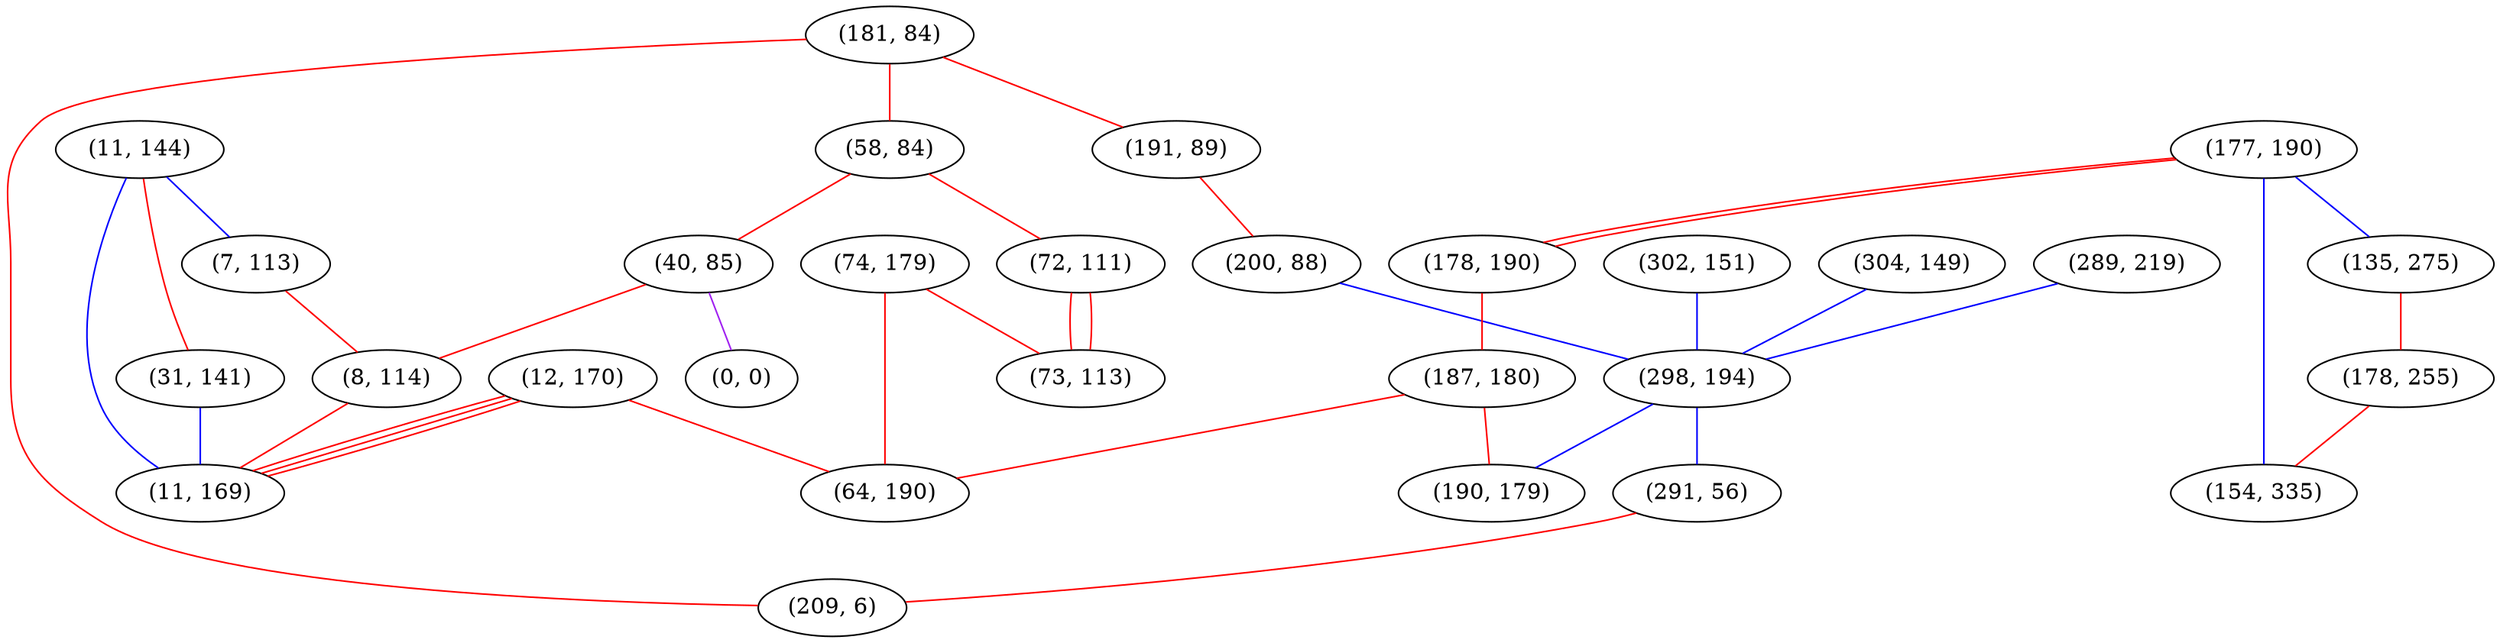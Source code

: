 graph "" {
"(11, 144)";
"(181, 84)";
"(58, 84)";
"(40, 85)";
"(7, 113)";
"(31, 141)";
"(191, 89)";
"(200, 88)";
"(177, 190)";
"(74, 179)";
"(135, 275)";
"(304, 149)";
"(178, 255)";
"(154, 335)";
"(0, 0)";
"(289, 219)";
"(8, 114)";
"(12, 170)";
"(178, 190)";
"(302, 151)";
"(187, 180)";
"(72, 111)";
"(298, 194)";
"(291, 56)";
"(209, 6)";
"(11, 169)";
"(190, 179)";
"(64, 190)";
"(73, 113)";
"(11, 144)" -- "(11, 169)"  [color=blue, key=0, weight=3];
"(11, 144)" -- "(31, 141)"  [color=red, key=0, weight=1];
"(11, 144)" -- "(7, 113)"  [color=blue, key=0, weight=3];
"(181, 84)" -- "(209, 6)"  [color=red, key=0, weight=1];
"(181, 84)" -- "(58, 84)"  [color=red, key=0, weight=1];
"(181, 84)" -- "(191, 89)"  [color=red, key=0, weight=1];
"(58, 84)" -- "(40, 85)"  [color=red, key=0, weight=1];
"(58, 84)" -- "(72, 111)"  [color=red, key=0, weight=1];
"(40, 85)" -- "(0, 0)"  [color=purple, key=0, weight=4];
"(40, 85)" -- "(8, 114)"  [color=red, key=0, weight=1];
"(7, 113)" -- "(8, 114)"  [color=red, key=0, weight=1];
"(31, 141)" -- "(11, 169)"  [color=blue, key=0, weight=3];
"(191, 89)" -- "(200, 88)"  [color=red, key=0, weight=1];
"(200, 88)" -- "(298, 194)"  [color=blue, key=0, weight=3];
"(177, 190)" -- "(154, 335)"  [color=blue, key=0, weight=3];
"(177, 190)" -- "(135, 275)"  [color=blue, key=0, weight=3];
"(177, 190)" -- "(178, 190)"  [color=red, key=0, weight=1];
"(177, 190)" -- "(178, 190)"  [color=red, key=1, weight=1];
"(74, 179)" -- "(64, 190)"  [color=red, key=0, weight=1];
"(74, 179)" -- "(73, 113)"  [color=red, key=0, weight=1];
"(135, 275)" -- "(178, 255)"  [color=red, key=0, weight=1];
"(304, 149)" -- "(298, 194)"  [color=blue, key=0, weight=3];
"(178, 255)" -- "(154, 335)"  [color=red, key=0, weight=1];
"(289, 219)" -- "(298, 194)"  [color=blue, key=0, weight=3];
"(8, 114)" -- "(11, 169)"  [color=red, key=0, weight=1];
"(12, 170)" -- "(64, 190)"  [color=red, key=0, weight=1];
"(12, 170)" -- "(11, 169)"  [color=red, key=0, weight=1];
"(12, 170)" -- "(11, 169)"  [color=red, key=1, weight=1];
"(12, 170)" -- "(11, 169)"  [color=red, key=2, weight=1];
"(178, 190)" -- "(187, 180)"  [color=red, key=0, weight=1];
"(302, 151)" -- "(298, 194)"  [color=blue, key=0, weight=3];
"(187, 180)" -- "(190, 179)"  [color=red, key=0, weight=1];
"(187, 180)" -- "(64, 190)"  [color=red, key=0, weight=1];
"(72, 111)" -- "(73, 113)"  [color=red, key=0, weight=1];
"(72, 111)" -- "(73, 113)"  [color=red, key=1, weight=1];
"(298, 194)" -- "(291, 56)"  [color=blue, key=0, weight=3];
"(298, 194)" -- "(190, 179)"  [color=blue, key=0, weight=3];
"(291, 56)" -- "(209, 6)"  [color=red, key=0, weight=1];
}
